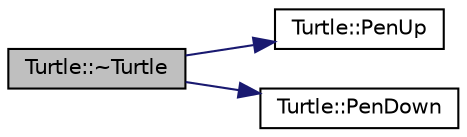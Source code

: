 digraph "Turtle::~Turtle"
{
  edge [fontname="Helvetica",fontsize="10",labelfontname="Helvetica",labelfontsize="10"];
  node [fontname="Helvetica",fontsize="10",shape=record];
  rankdir="LR";
  Node2 [label="Turtle::~Turtle",height=0.2,width=0.4,color="black", fillcolor="grey75", style="filled", fontcolor="black"];
  Node2 -> Node3 [color="midnightblue",fontsize="10",style="solid",fontname="Helvetica"];
  Node3 [label="Turtle::PenUp",height=0.2,width=0.4,color="black", fillcolor="white", style="filled",URL="$db/de7/class_turtle.html#a5d228c64fa86bc8e6b074116e24bab70"];
  Node2 -> Node4 [color="midnightblue",fontsize="10",style="solid",fontname="Helvetica"];
  Node4 [label="Turtle::PenDown",height=0.2,width=0.4,color="black", fillcolor="white", style="filled",URL="$db/de7/class_turtle.html#aac8729a51896a3d27149013d7be39108"];
}
